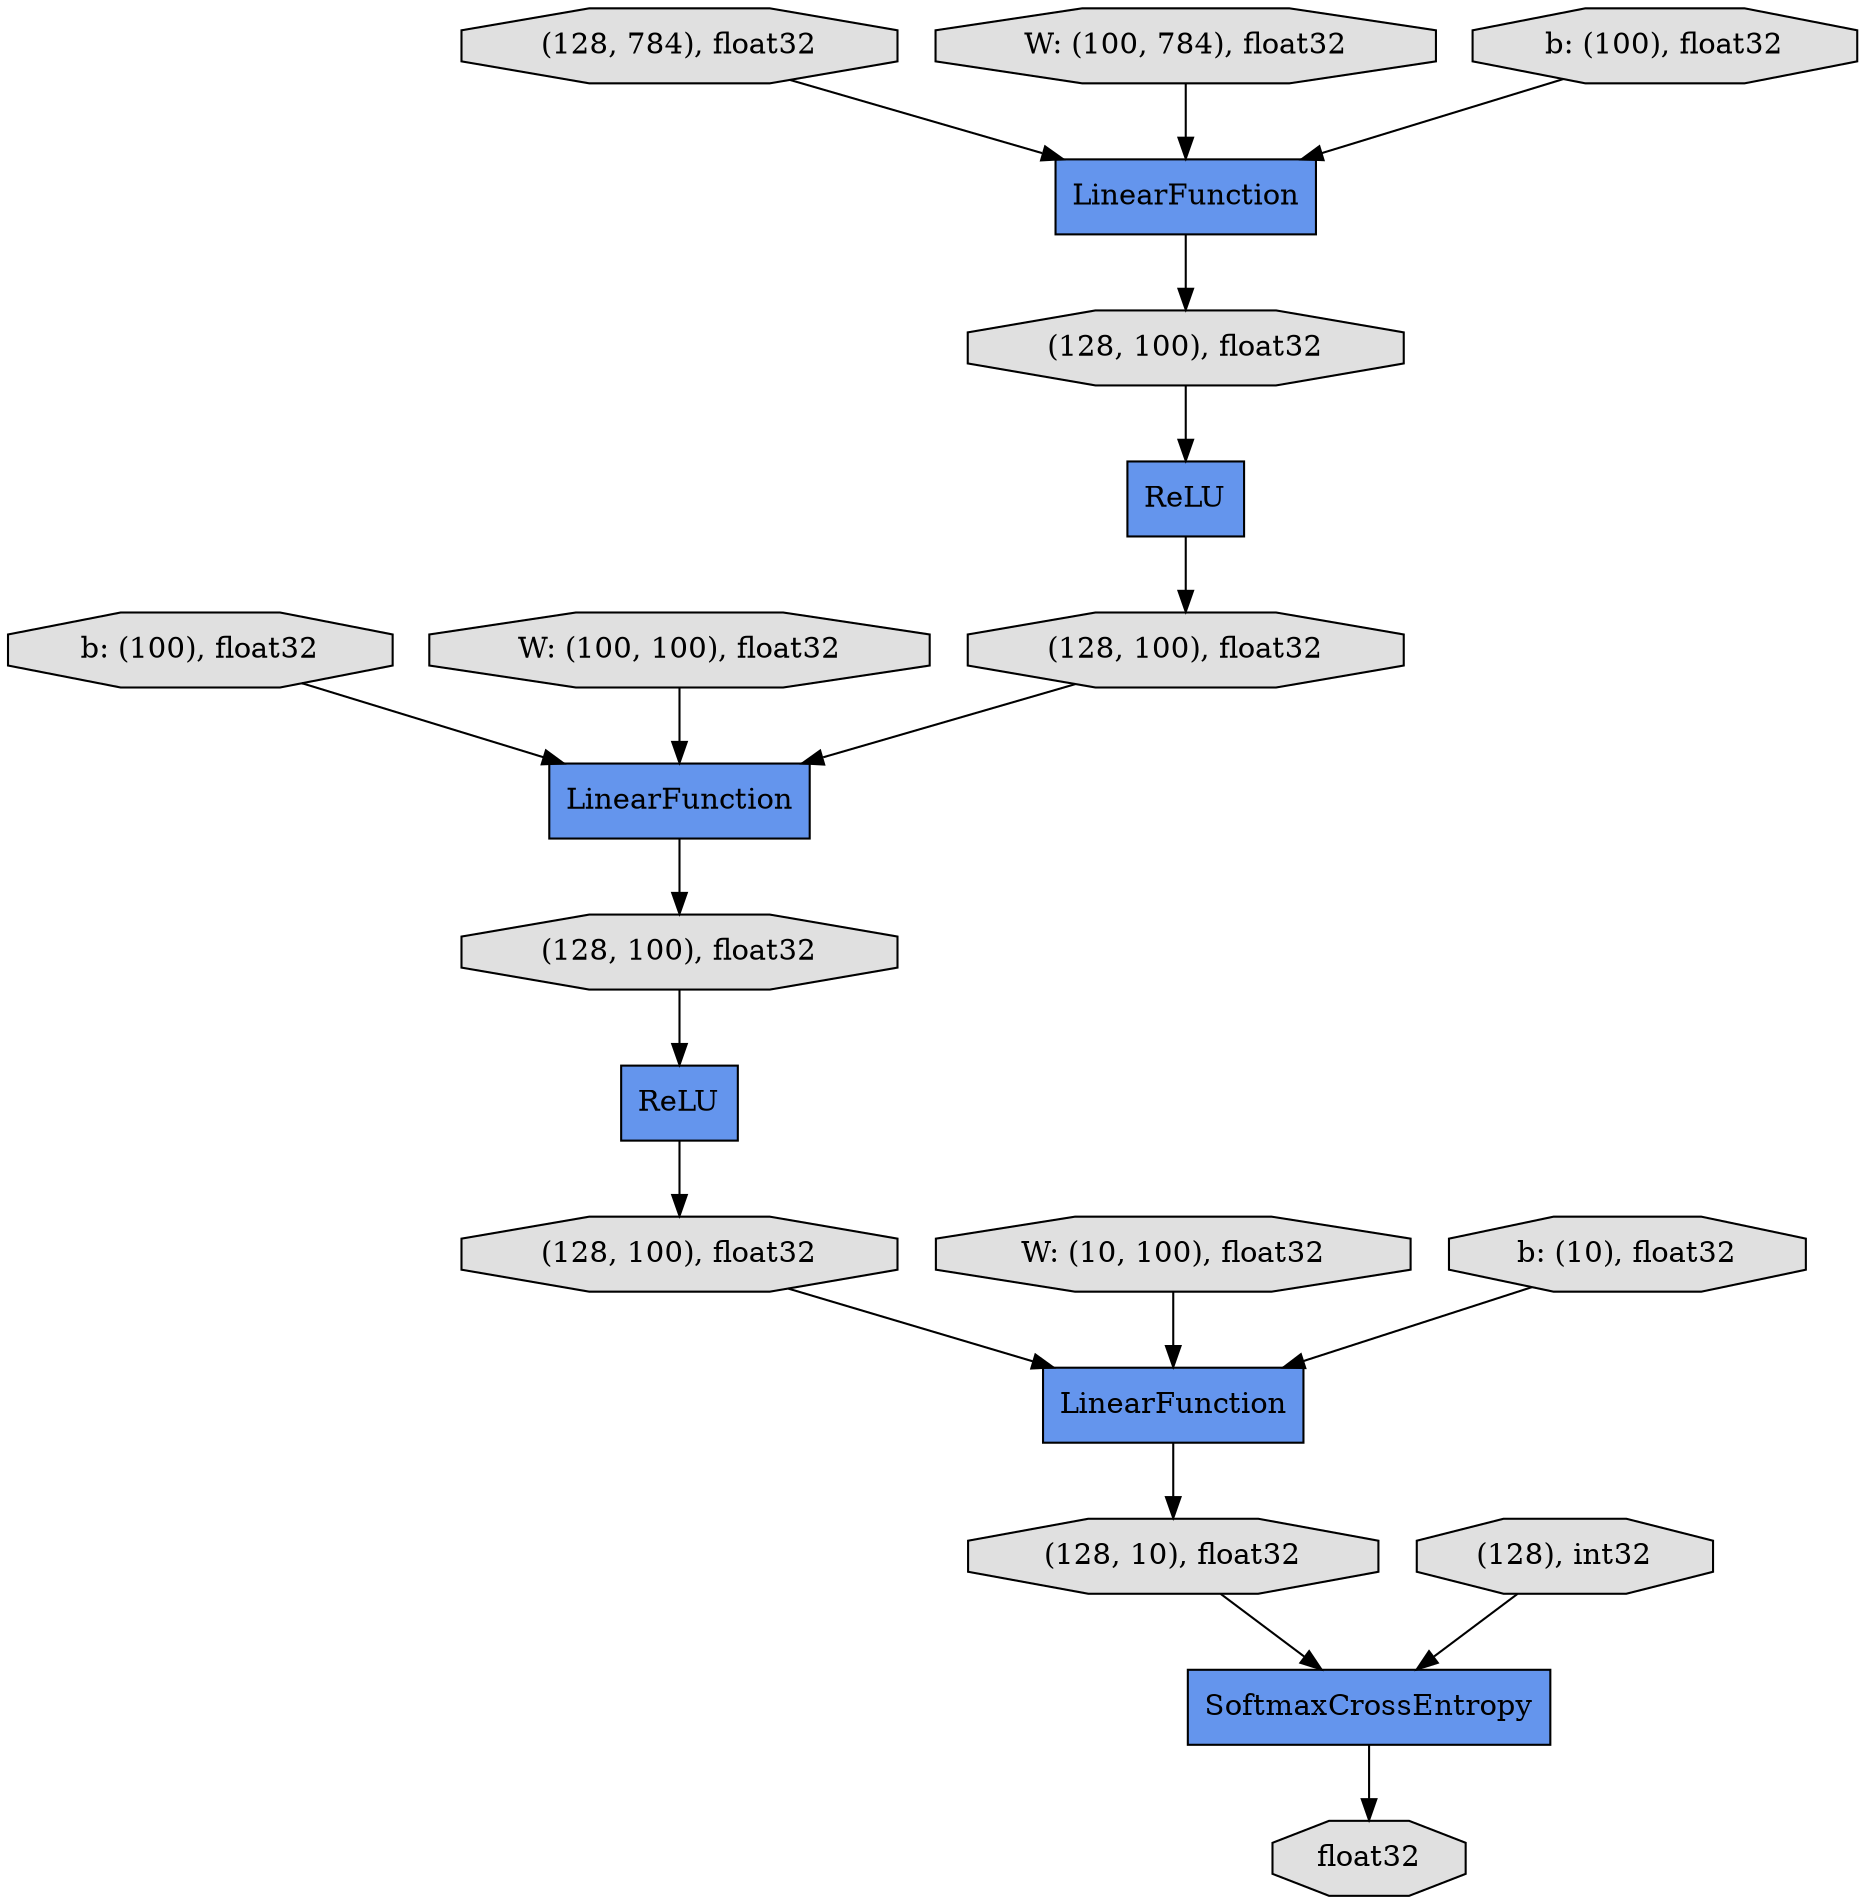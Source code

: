 digraph graphname{rankdir=TB;140485728575616 [label="b: (100), float32",shape="octagon",fillcolor="#E0E0E0",style="filled"];140485728643280 [label="(128, 10), float32",shape="octagon",fillcolor="#E0E0E0",style="filled"];140485728643448 [label="(128), int32",shape="octagon",fillcolor="#E0E0E0",style="filled"];140485728576064 [label="W: (10, 100), float32",shape="octagon",fillcolor="#E0E0E0",style="filled"];140485728641768 [label="LinearFunction",shape="record",fillcolor="#6495ED",style="filled"];140485728576400 [label="b: (10), float32",shape="octagon",fillcolor="#E0E0E0",style="filled"];140485728644008 [label="float32",shape="octagon",fillcolor="#E0E0E0",style="filled"];140485728642104 [label="ReLU",shape="record",fillcolor="#6495ED",style="filled"];140485728857168 [label="W: (100, 100), float32",shape="octagon",fillcolor="#E0E0E0",style="filled"];140485728642160 [label="(128, 784), float32",shape="octagon",fillcolor="#E0E0E0",style="filled"];140485728642216 [label="ReLU",shape="record",fillcolor="#6495ED",style="filled"];140485728857280 [label="W: (100, 784), float32",shape="octagon",fillcolor="#E0E0E0",style="filled"];140485728642272 [label="LinearFunction",shape="record",fillcolor="#6495ED",style="filled"];140485728642328 [label="(128, 100), float32",shape="octagon",fillcolor="#E0E0E0",style="filled"];140485728642440 [label="SoftmaxCrossEntropy",shape="record",fillcolor="#6495ED",style="filled"];140485728642552 [label="(128, 100), float32",shape="octagon",fillcolor="#E0E0E0",style="filled"];140485728642664 [label="LinearFunction",shape="record",fillcolor="#6495ED",style="filled"];140485728642720 [label="(128, 100), float32",shape="octagon",fillcolor="#E0E0E0",style="filled"];140485728858008 [label="b: (100), float32",shape="octagon",fillcolor="#E0E0E0",style="filled"];140485728643000 [label="(128, 100), float32",shape="octagon",fillcolor="#E0E0E0",style="filled"];140485728643280 -> 140485728642440;140485728642720 -> 140485728642216;140485728642328 -> 140485728642104;140485728643448 -> 140485728642440;140485728642272 -> 140485728642720;140485728857280 -> 140485728641768;140485728642440 -> 140485728644008;140485728642104 -> 140485728642552;140485728643000 -> 140485728642664;140485728642216 -> 140485728643000;140485728858008 -> 140485728641768;140485728642664 -> 140485728643280;140485728575616 -> 140485728642272;140485728641768 -> 140485728642328;140485728642160 -> 140485728641768;140485728576064 -> 140485728642664;140485728642552 -> 140485728642272;140485728576400 -> 140485728642664;140485728857168 -> 140485728642272;}